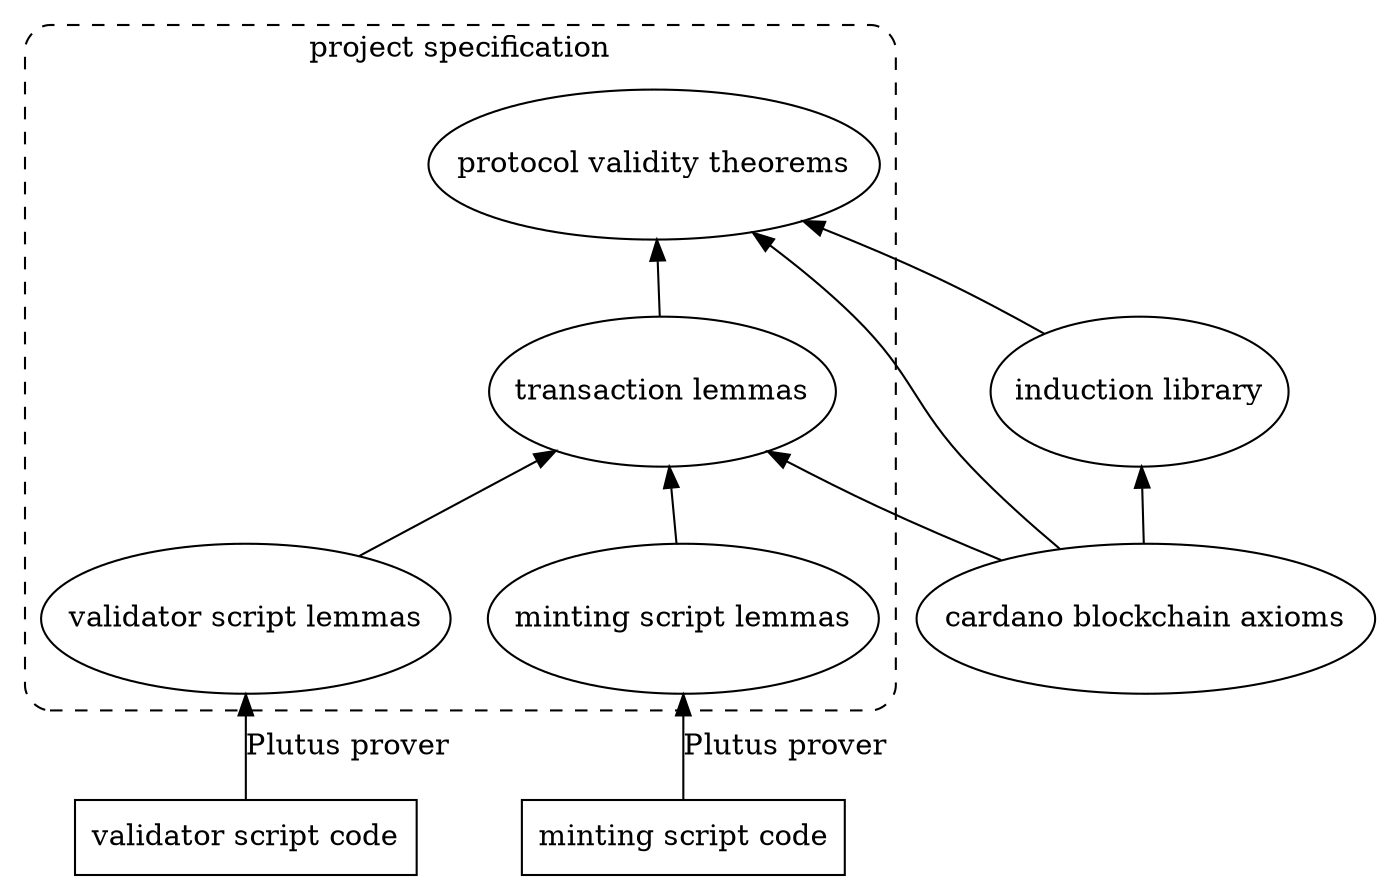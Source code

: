 digraph ProofArchitecture {
  rankdir = BT;

  protocol_theorems
  [shape = ellipse,
   height = 1,
   label = "protocol validity theorems"];

  cardano_axioms
  [shape = ellipse,
   height = 1,
   label = "cardano blockchain axioms"];

  induction_library
  [shape = ellipse,
   height = 1,
   label = "induction library"];

  transaction_lemmas
  [shape = ellipse,
   height = 1,
   label = "transaction lemmas"
   ];

  validator_lemmas
  [shape = ellipse,
   height = 1,
   label = "validator script lemmas"
   ];

  minting_lemmas
  [shape = ellipse,
   height = 1,
   label = "minting script lemmas"
   ];

  validator_code
  [shape = box,
   label = "validator script code"
   ];

  minting_code
  [shape = box,
   label = "minting script code"
   ];

  subgraph cluster_spec {
     minting_lemmas; validator_lemmas;
     transaction_lemmas; protocol_theorems;
     style = "dashed,rounded"
     labelloc = "b"
     label = "project specification"
  }

  minting_code -> minting_lemmas [label = "Plutus prover"]
  validator_code -> validator_lemmas [label = "Plutus prover"]
  {minting_lemmas, validator_lemmas, cardano_axioms} -> transaction_lemmas
  cardano_axioms -> induction_library
  {transaction_lemmas, cardano_axioms, induction_library} -> protocol_theorems
}
